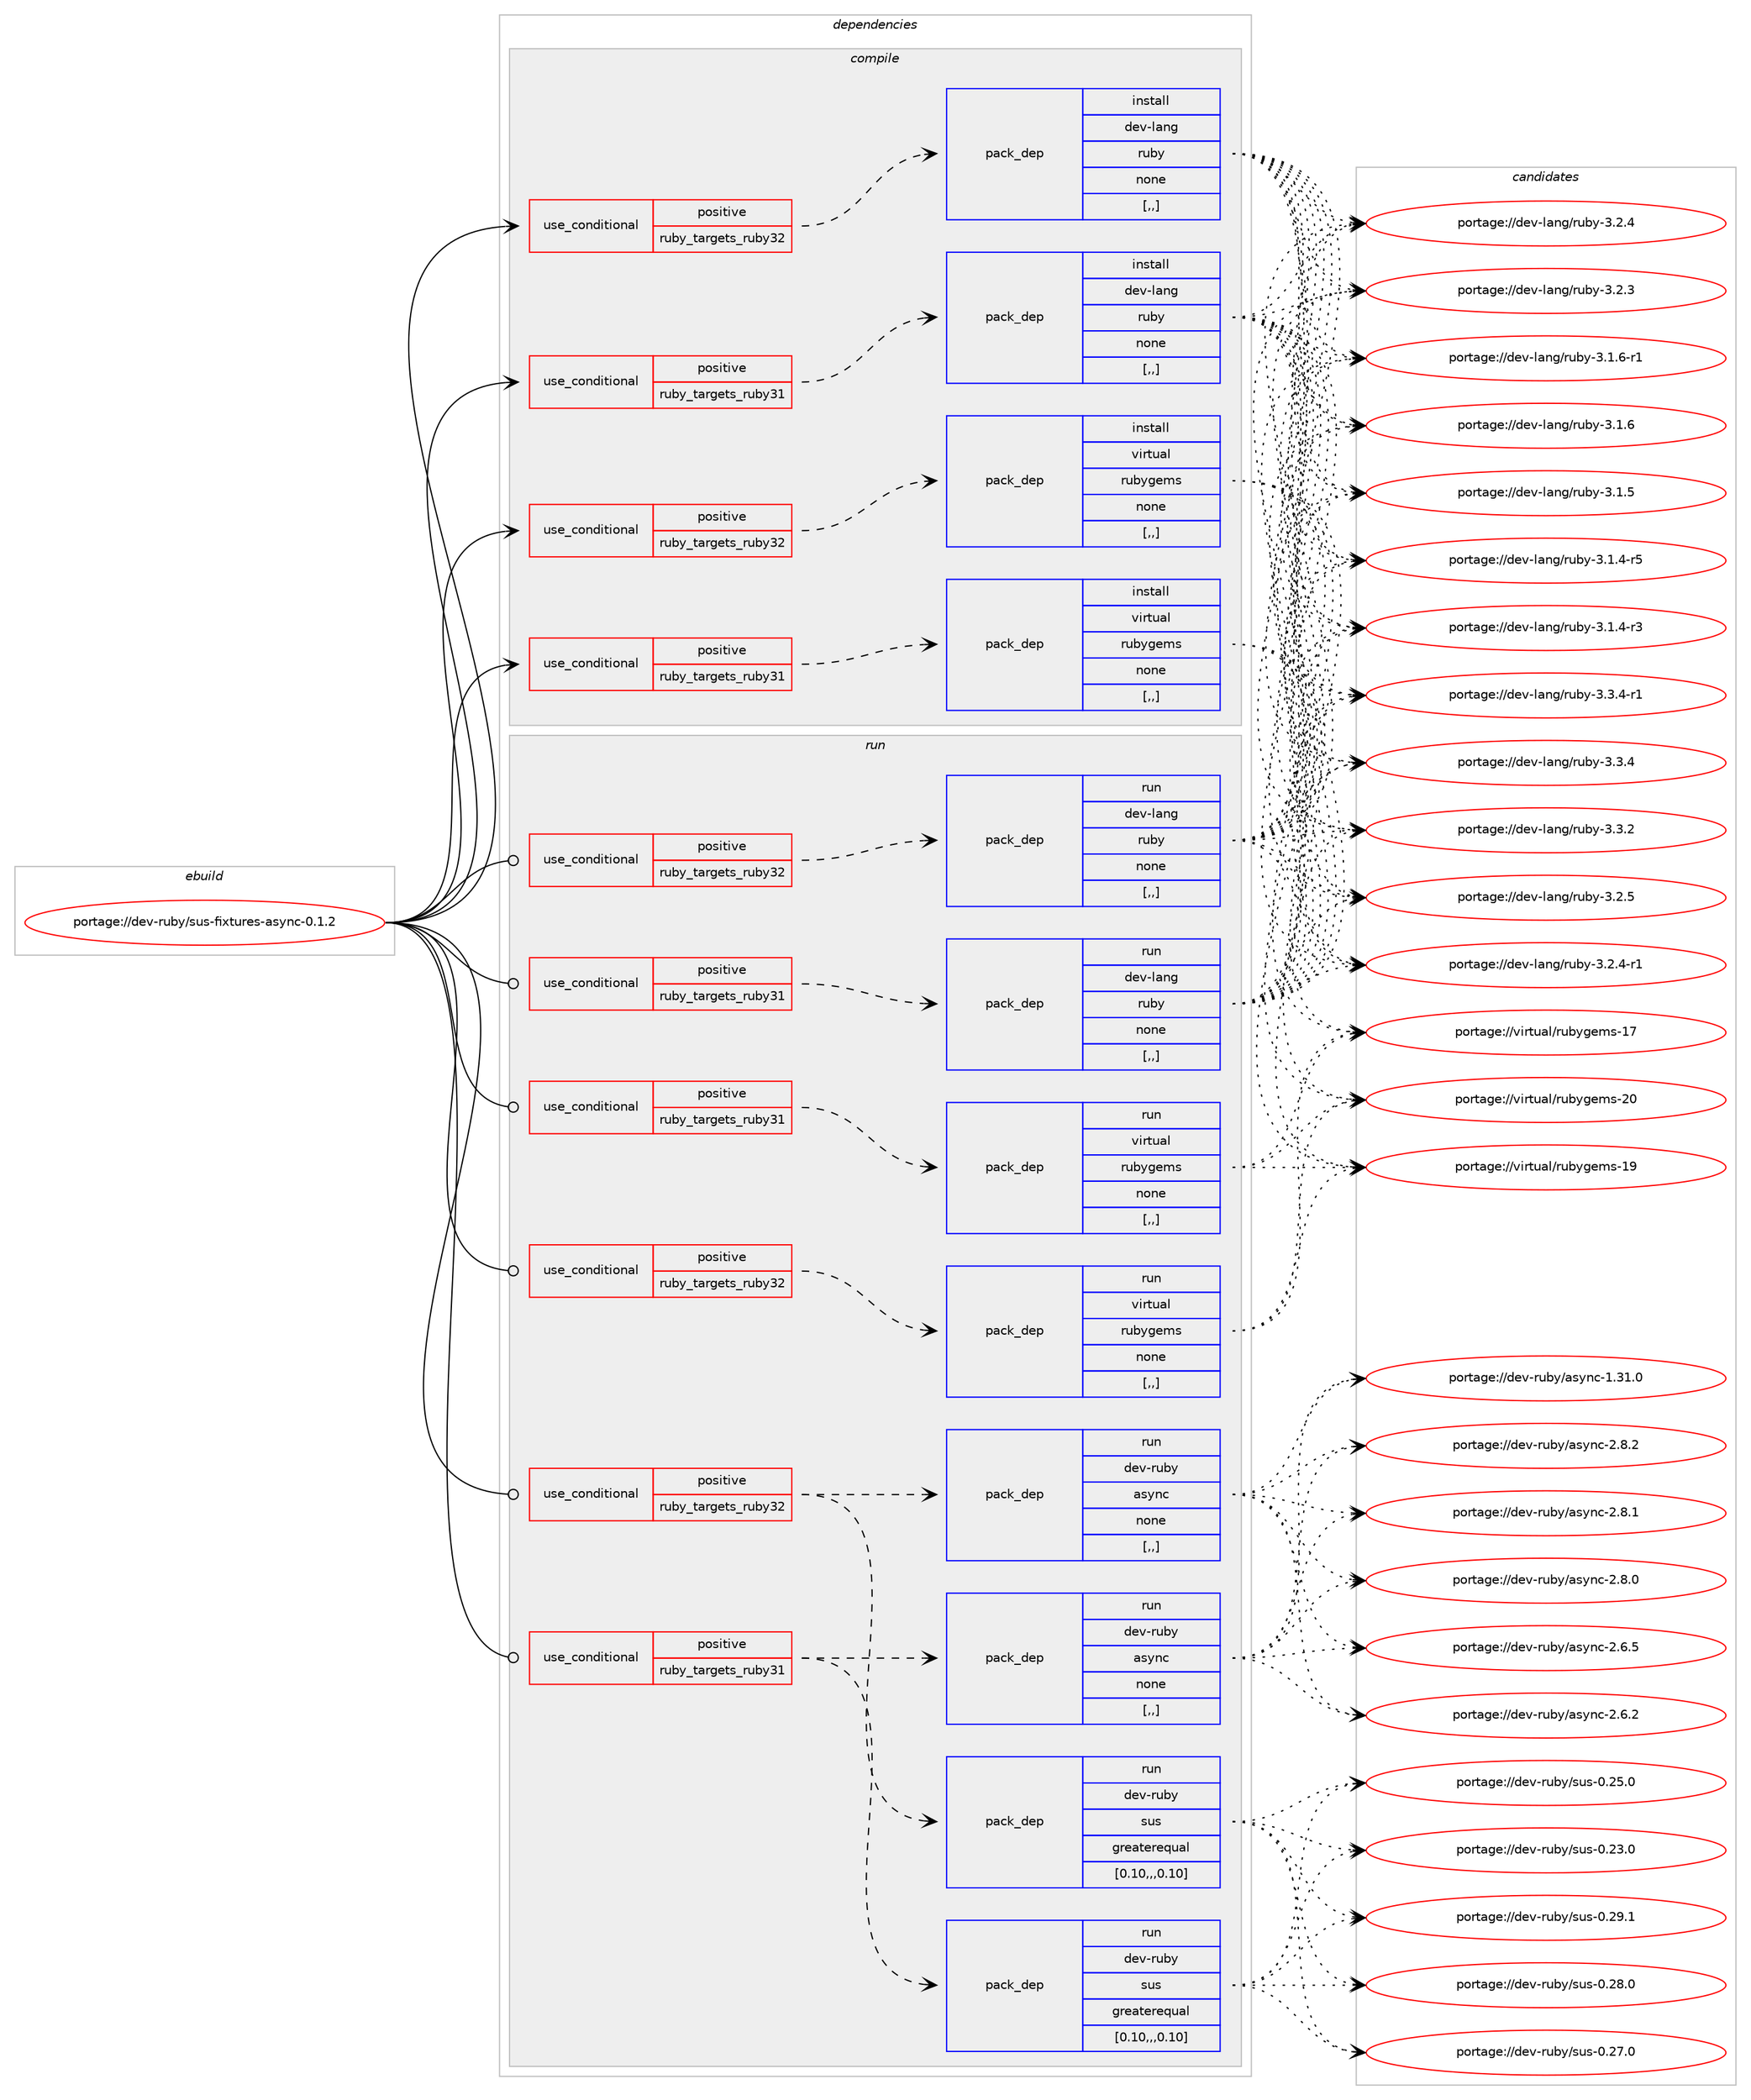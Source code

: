 digraph prolog {

# *************
# Graph options
# *************

newrank=true;
concentrate=true;
compound=true;
graph [rankdir=LR,fontname=Helvetica,fontsize=10,ranksep=1.5];#, ranksep=2.5, nodesep=0.2];
edge  [arrowhead=vee];
node  [fontname=Helvetica,fontsize=10];

# **********
# The ebuild
# **********

subgraph cluster_leftcol {
color=gray;
label=<<i>ebuild</i>>;
id [label="portage://dev-ruby/sus-fixtures-async-0.1.2", color=red, width=4, href="../dev-ruby/sus-fixtures-async-0.1.2.svg"];
}

# ****************
# The dependencies
# ****************

subgraph cluster_midcol {
color=gray;
label=<<i>dependencies</i>>;
subgraph cluster_compile {
fillcolor="#eeeeee";
style=filled;
label=<<i>compile</i>>;
subgraph cond57263 {
dependency204706 [label=<<TABLE BORDER="0" CELLBORDER="1" CELLSPACING="0" CELLPADDING="4"><TR><TD ROWSPAN="3" CELLPADDING="10">use_conditional</TD></TR><TR><TD>positive</TD></TR><TR><TD>ruby_targets_ruby31</TD></TR></TABLE>>, shape=none, color=red];
subgraph pack146058 {
dependency204707 [label=<<TABLE BORDER="0" CELLBORDER="1" CELLSPACING="0" CELLPADDING="4" WIDTH="220"><TR><TD ROWSPAN="6" CELLPADDING="30">pack_dep</TD></TR><TR><TD WIDTH="110">install</TD></TR><TR><TD>dev-lang</TD></TR><TR><TD>ruby</TD></TR><TR><TD>none</TD></TR><TR><TD>[,,]</TD></TR></TABLE>>, shape=none, color=blue];
}
dependency204706:e -> dependency204707:w [weight=20,style="dashed",arrowhead="vee"];
}
id:e -> dependency204706:w [weight=20,style="solid",arrowhead="vee"];
subgraph cond57264 {
dependency204708 [label=<<TABLE BORDER="0" CELLBORDER="1" CELLSPACING="0" CELLPADDING="4"><TR><TD ROWSPAN="3" CELLPADDING="10">use_conditional</TD></TR><TR><TD>positive</TD></TR><TR><TD>ruby_targets_ruby31</TD></TR></TABLE>>, shape=none, color=red];
subgraph pack146059 {
dependency204709 [label=<<TABLE BORDER="0" CELLBORDER="1" CELLSPACING="0" CELLPADDING="4" WIDTH="220"><TR><TD ROWSPAN="6" CELLPADDING="30">pack_dep</TD></TR><TR><TD WIDTH="110">install</TD></TR><TR><TD>virtual</TD></TR><TR><TD>rubygems</TD></TR><TR><TD>none</TD></TR><TR><TD>[,,]</TD></TR></TABLE>>, shape=none, color=blue];
}
dependency204708:e -> dependency204709:w [weight=20,style="dashed",arrowhead="vee"];
}
id:e -> dependency204708:w [weight=20,style="solid",arrowhead="vee"];
subgraph cond57265 {
dependency204710 [label=<<TABLE BORDER="0" CELLBORDER="1" CELLSPACING="0" CELLPADDING="4"><TR><TD ROWSPAN="3" CELLPADDING="10">use_conditional</TD></TR><TR><TD>positive</TD></TR><TR><TD>ruby_targets_ruby32</TD></TR></TABLE>>, shape=none, color=red];
subgraph pack146060 {
dependency204711 [label=<<TABLE BORDER="0" CELLBORDER="1" CELLSPACING="0" CELLPADDING="4" WIDTH="220"><TR><TD ROWSPAN="6" CELLPADDING="30">pack_dep</TD></TR><TR><TD WIDTH="110">install</TD></TR><TR><TD>dev-lang</TD></TR><TR><TD>ruby</TD></TR><TR><TD>none</TD></TR><TR><TD>[,,]</TD></TR></TABLE>>, shape=none, color=blue];
}
dependency204710:e -> dependency204711:w [weight=20,style="dashed",arrowhead="vee"];
}
id:e -> dependency204710:w [weight=20,style="solid",arrowhead="vee"];
subgraph cond57266 {
dependency204712 [label=<<TABLE BORDER="0" CELLBORDER="1" CELLSPACING="0" CELLPADDING="4"><TR><TD ROWSPAN="3" CELLPADDING="10">use_conditional</TD></TR><TR><TD>positive</TD></TR><TR><TD>ruby_targets_ruby32</TD></TR></TABLE>>, shape=none, color=red];
subgraph pack146061 {
dependency204713 [label=<<TABLE BORDER="0" CELLBORDER="1" CELLSPACING="0" CELLPADDING="4" WIDTH="220"><TR><TD ROWSPAN="6" CELLPADDING="30">pack_dep</TD></TR><TR><TD WIDTH="110">install</TD></TR><TR><TD>virtual</TD></TR><TR><TD>rubygems</TD></TR><TR><TD>none</TD></TR><TR><TD>[,,]</TD></TR></TABLE>>, shape=none, color=blue];
}
dependency204712:e -> dependency204713:w [weight=20,style="dashed",arrowhead="vee"];
}
id:e -> dependency204712:w [weight=20,style="solid",arrowhead="vee"];
}
subgraph cluster_compileandrun {
fillcolor="#eeeeee";
style=filled;
label=<<i>compile and run</i>>;
}
subgraph cluster_run {
fillcolor="#eeeeee";
style=filled;
label=<<i>run</i>>;
subgraph cond57267 {
dependency204714 [label=<<TABLE BORDER="0" CELLBORDER="1" CELLSPACING="0" CELLPADDING="4"><TR><TD ROWSPAN="3" CELLPADDING="10">use_conditional</TD></TR><TR><TD>positive</TD></TR><TR><TD>ruby_targets_ruby31</TD></TR></TABLE>>, shape=none, color=red];
subgraph pack146062 {
dependency204715 [label=<<TABLE BORDER="0" CELLBORDER="1" CELLSPACING="0" CELLPADDING="4" WIDTH="220"><TR><TD ROWSPAN="6" CELLPADDING="30">pack_dep</TD></TR><TR><TD WIDTH="110">run</TD></TR><TR><TD>dev-lang</TD></TR><TR><TD>ruby</TD></TR><TR><TD>none</TD></TR><TR><TD>[,,]</TD></TR></TABLE>>, shape=none, color=blue];
}
dependency204714:e -> dependency204715:w [weight=20,style="dashed",arrowhead="vee"];
}
id:e -> dependency204714:w [weight=20,style="solid",arrowhead="odot"];
subgraph cond57268 {
dependency204716 [label=<<TABLE BORDER="0" CELLBORDER="1" CELLSPACING="0" CELLPADDING="4"><TR><TD ROWSPAN="3" CELLPADDING="10">use_conditional</TD></TR><TR><TD>positive</TD></TR><TR><TD>ruby_targets_ruby31</TD></TR></TABLE>>, shape=none, color=red];
subgraph pack146063 {
dependency204717 [label=<<TABLE BORDER="0" CELLBORDER="1" CELLSPACING="0" CELLPADDING="4" WIDTH="220"><TR><TD ROWSPAN="6" CELLPADDING="30">pack_dep</TD></TR><TR><TD WIDTH="110">run</TD></TR><TR><TD>dev-ruby</TD></TR><TR><TD>async</TD></TR><TR><TD>none</TD></TR><TR><TD>[,,]</TD></TR></TABLE>>, shape=none, color=blue];
}
dependency204716:e -> dependency204717:w [weight=20,style="dashed",arrowhead="vee"];
subgraph pack146064 {
dependency204718 [label=<<TABLE BORDER="0" CELLBORDER="1" CELLSPACING="0" CELLPADDING="4" WIDTH="220"><TR><TD ROWSPAN="6" CELLPADDING="30">pack_dep</TD></TR><TR><TD WIDTH="110">run</TD></TR><TR><TD>dev-ruby</TD></TR><TR><TD>sus</TD></TR><TR><TD>greaterequal</TD></TR><TR><TD>[0.10,,,0.10]</TD></TR></TABLE>>, shape=none, color=blue];
}
dependency204716:e -> dependency204718:w [weight=20,style="dashed",arrowhead="vee"];
}
id:e -> dependency204716:w [weight=20,style="solid",arrowhead="odot"];
subgraph cond57269 {
dependency204719 [label=<<TABLE BORDER="0" CELLBORDER="1" CELLSPACING="0" CELLPADDING="4"><TR><TD ROWSPAN="3" CELLPADDING="10">use_conditional</TD></TR><TR><TD>positive</TD></TR><TR><TD>ruby_targets_ruby31</TD></TR></TABLE>>, shape=none, color=red];
subgraph pack146065 {
dependency204720 [label=<<TABLE BORDER="0" CELLBORDER="1" CELLSPACING="0" CELLPADDING="4" WIDTH="220"><TR><TD ROWSPAN="6" CELLPADDING="30">pack_dep</TD></TR><TR><TD WIDTH="110">run</TD></TR><TR><TD>virtual</TD></TR><TR><TD>rubygems</TD></TR><TR><TD>none</TD></TR><TR><TD>[,,]</TD></TR></TABLE>>, shape=none, color=blue];
}
dependency204719:e -> dependency204720:w [weight=20,style="dashed",arrowhead="vee"];
}
id:e -> dependency204719:w [weight=20,style="solid",arrowhead="odot"];
subgraph cond57270 {
dependency204721 [label=<<TABLE BORDER="0" CELLBORDER="1" CELLSPACING="0" CELLPADDING="4"><TR><TD ROWSPAN="3" CELLPADDING="10">use_conditional</TD></TR><TR><TD>positive</TD></TR><TR><TD>ruby_targets_ruby32</TD></TR></TABLE>>, shape=none, color=red];
subgraph pack146066 {
dependency204722 [label=<<TABLE BORDER="0" CELLBORDER="1" CELLSPACING="0" CELLPADDING="4" WIDTH="220"><TR><TD ROWSPAN="6" CELLPADDING="30">pack_dep</TD></TR><TR><TD WIDTH="110">run</TD></TR><TR><TD>dev-lang</TD></TR><TR><TD>ruby</TD></TR><TR><TD>none</TD></TR><TR><TD>[,,]</TD></TR></TABLE>>, shape=none, color=blue];
}
dependency204721:e -> dependency204722:w [weight=20,style="dashed",arrowhead="vee"];
}
id:e -> dependency204721:w [weight=20,style="solid",arrowhead="odot"];
subgraph cond57271 {
dependency204723 [label=<<TABLE BORDER="0" CELLBORDER="1" CELLSPACING="0" CELLPADDING="4"><TR><TD ROWSPAN="3" CELLPADDING="10">use_conditional</TD></TR><TR><TD>positive</TD></TR><TR><TD>ruby_targets_ruby32</TD></TR></TABLE>>, shape=none, color=red];
subgraph pack146067 {
dependency204724 [label=<<TABLE BORDER="0" CELLBORDER="1" CELLSPACING="0" CELLPADDING="4" WIDTH="220"><TR><TD ROWSPAN="6" CELLPADDING="30">pack_dep</TD></TR><TR><TD WIDTH="110">run</TD></TR><TR><TD>dev-ruby</TD></TR><TR><TD>async</TD></TR><TR><TD>none</TD></TR><TR><TD>[,,]</TD></TR></TABLE>>, shape=none, color=blue];
}
dependency204723:e -> dependency204724:w [weight=20,style="dashed",arrowhead="vee"];
subgraph pack146068 {
dependency204725 [label=<<TABLE BORDER="0" CELLBORDER="1" CELLSPACING="0" CELLPADDING="4" WIDTH="220"><TR><TD ROWSPAN="6" CELLPADDING="30">pack_dep</TD></TR><TR><TD WIDTH="110">run</TD></TR><TR><TD>dev-ruby</TD></TR><TR><TD>sus</TD></TR><TR><TD>greaterequal</TD></TR><TR><TD>[0.10,,,0.10]</TD></TR></TABLE>>, shape=none, color=blue];
}
dependency204723:e -> dependency204725:w [weight=20,style="dashed",arrowhead="vee"];
}
id:e -> dependency204723:w [weight=20,style="solid",arrowhead="odot"];
subgraph cond57272 {
dependency204726 [label=<<TABLE BORDER="0" CELLBORDER="1" CELLSPACING="0" CELLPADDING="4"><TR><TD ROWSPAN="3" CELLPADDING="10">use_conditional</TD></TR><TR><TD>positive</TD></TR><TR><TD>ruby_targets_ruby32</TD></TR></TABLE>>, shape=none, color=red];
subgraph pack146069 {
dependency204727 [label=<<TABLE BORDER="0" CELLBORDER="1" CELLSPACING="0" CELLPADDING="4" WIDTH="220"><TR><TD ROWSPAN="6" CELLPADDING="30">pack_dep</TD></TR><TR><TD WIDTH="110">run</TD></TR><TR><TD>virtual</TD></TR><TR><TD>rubygems</TD></TR><TR><TD>none</TD></TR><TR><TD>[,,]</TD></TR></TABLE>>, shape=none, color=blue];
}
dependency204726:e -> dependency204727:w [weight=20,style="dashed",arrowhead="vee"];
}
id:e -> dependency204726:w [weight=20,style="solid",arrowhead="odot"];
}
}

# **************
# The candidates
# **************

subgraph cluster_choices {
rank=same;
color=gray;
label=<<i>candidates</i>>;

subgraph choice146058 {
color=black;
nodesep=1;
choice100101118451089711010347114117981214551465146524511449 [label="portage://dev-lang/ruby-3.3.4-r1", color=red, width=4,href="../dev-lang/ruby-3.3.4-r1.svg"];
choice10010111845108971101034711411798121455146514652 [label="portage://dev-lang/ruby-3.3.4", color=red, width=4,href="../dev-lang/ruby-3.3.4.svg"];
choice10010111845108971101034711411798121455146514650 [label="portage://dev-lang/ruby-3.3.2", color=red, width=4,href="../dev-lang/ruby-3.3.2.svg"];
choice10010111845108971101034711411798121455146504653 [label="portage://dev-lang/ruby-3.2.5", color=red, width=4,href="../dev-lang/ruby-3.2.5.svg"];
choice100101118451089711010347114117981214551465046524511449 [label="portage://dev-lang/ruby-3.2.4-r1", color=red, width=4,href="../dev-lang/ruby-3.2.4-r1.svg"];
choice10010111845108971101034711411798121455146504652 [label="portage://dev-lang/ruby-3.2.4", color=red, width=4,href="../dev-lang/ruby-3.2.4.svg"];
choice10010111845108971101034711411798121455146504651 [label="portage://dev-lang/ruby-3.2.3", color=red, width=4,href="../dev-lang/ruby-3.2.3.svg"];
choice100101118451089711010347114117981214551464946544511449 [label="portage://dev-lang/ruby-3.1.6-r1", color=red, width=4,href="../dev-lang/ruby-3.1.6-r1.svg"];
choice10010111845108971101034711411798121455146494654 [label="portage://dev-lang/ruby-3.1.6", color=red, width=4,href="../dev-lang/ruby-3.1.6.svg"];
choice10010111845108971101034711411798121455146494653 [label="portage://dev-lang/ruby-3.1.5", color=red, width=4,href="../dev-lang/ruby-3.1.5.svg"];
choice100101118451089711010347114117981214551464946524511453 [label="portage://dev-lang/ruby-3.1.4-r5", color=red, width=4,href="../dev-lang/ruby-3.1.4-r5.svg"];
choice100101118451089711010347114117981214551464946524511451 [label="portage://dev-lang/ruby-3.1.4-r3", color=red, width=4,href="../dev-lang/ruby-3.1.4-r3.svg"];
dependency204707:e -> choice100101118451089711010347114117981214551465146524511449:w [style=dotted,weight="100"];
dependency204707:e -> choice10010111845108971101034711411798121455146514652:w [style=dotted,weight="100"];
dependency204707:e -> choice10010111845108971101034711411798121455146514650:w [style=dotted,weight="100"];
dependency204707:e -> choice10010111845108971101034711411798121455146504653:w [style=dotted,weight="100"];
dependency204707:e -> choice100101118451089711010347114117981214551465046524511449:w [style=dotted,weight="100"];
dependency204707:e -> choice10010111845108971101034711411798121455146504652:w [style=dotted,weight="100"];
dependency204707:e -> choice10010111845108971101034711411798121455146504651:w [style=dotted,weight="100"];
dependency204707:e -> choice100101118451089711010347114117981214551464946544511449:w [style=dotted,weight="100"];
dependency204707:e -> choice10010111845108971101034711411798121455146494654:w [style=dotted,weight="100"];
dependency204707:e -> choice10010111845108971101034711411798121455146494653:w [style=dotted,weight="100"];
dependency204707:e -> choice100101118451089711010347114117981214551464946524511453:w [style=dotted,weight="100"];
dependency204707:e -> choice100101118451089711010347114117981214551464946524511451:w [style=dotted,weight="100"];
}
subgraph choice146059 {
color=black;
nodesep=1;
choice118105114116117971084711411798121103101109115455048 [label="portage://virtual/rubygems-20", color=red, width=4,href="../virtual/rubygems-20.svg"];
choice118105114116117971084711411798121103101109115454957 [label="portage://virtual/rubygems-19", color=red, width=4,href="../virtual/rubygems-19.svg"];
choice118105114116117971084711411798121103101109115454955 [label="portage://virtual/rubygems-17", color=red, width=4,href="../virtual/rubygems-17.svg"];
dependency204709:e -> choice118105114116117971084711411798121103101109115455048:w [style=dotted,weight="100"];
dependency204709:e -> choice118105114116117971084711411798121103101109115454957:w [style=dotted,weight="100"];
dependency204709:e -> choice118105114116117971084711411798121103101109115454955:w [style=dotted,weight="100"];
}
subgraph choice146060 {
color=black;
nodesep=1;
choice100101118451089711010347114117981214551465146524511449 [label="portage://dev-lang/ruby-3.3.4-r1", color=red, width=4,href="../dev-lang/ruby-3.3.4-r1.svg"];
choice10010111845108971101034711411798121455146514652 [label="portage://dev-lang/ruby-3.3.4", color=red, width=4,href="../dev-lang/ruby-3.3.4.svg"];
choice10010111845108971101034711411798121455146514650 [label="portage://dev-lang/ruby-3.3.2", color=red, width=4,href="../dev-lang/ruby-3.3.2.svg"];
choice10010111845108971101034711411798121455146504653 [label="portage://dev-lang/ruby-3.2.5", color=red, width=4,href="../dev-lang/ruby-3.2.5.svg"];
choice100101118451089711010347114117981214551465046524511449 [label="portage://dev-lang/ruby-3.2.4-r1", color=red, width=4,href="../dev-lang/ruby-3.2.4-r1.svg"];
choice10010111845108971101034711411798121455146504652 [label="portage://dev-lang/ruby-3.2.4", color=red, width=4,href="../dev-lang/ruby-3.2.4.svg"];
choice10010111845108971101034711411798121455146504651 [label="portage://dev-lang/ruby-3.2.3", color=red, width=4,href="../dev-lang/ruby-3.2.3.svg"];
choice100101118451089711010347114117981214551464946544511449 [label="portage://dev-lang/ruby-3.1.6-r1", color=red, width=4,href="../dev-lang/ruby-3.1.6-r1.svg"];
choice10010111845108971101034711411798121455146494654 [label="portage://dev-lang/ruby-3.1.6", color=red, width=4,href="../dev-lang/ruby-3.1.6.svg"];
choice10010111845108971101034711411798121455146494653 [label="portage://dev-lang/ruby-3.1.5", color=red, width=4,href="../dev-lang/ruby-3.1.5.svg"];
choice100101118451089711010347114117981214551464946524511453 [label="portage://dev-lang/ruby-3.1.4-r5", color=red, width=4,href="../dev-lang/ruby-3.1.4-r5.svg"];
choice100101118451089711010347114117981214551464946524511451 [label="portage://dev-lang/ruby-3.1.4-r3", color=red, width=4,href="../dev-lang/ruby-3.1.4-r3.svg"];
dependency204711:e -> choice100101118451089711010347114117981214551465146524511449:w [style=dotted,weight="100"];
dependency204711:e -> choice10010111845108971101034711411798121455146514652:w [style=dotted,weight="100"];
dependency204711:e -> choice10010111845108971101034711411798121455146514650:w [style=dotted,weight="100"];
dependency204711:e -> choice10010111845108971101034711411798121455146504653:w [style=dotted,weight="100"];
dependency204711:e -> choice100101118451089711010347114117981214551465046524511449:w [style=dotted,weight="100"];
dependency204711:e -> choice10010111845108971101034711411798121455146504652:w [style=dotted,weight="100"];
dependency204711:e -> choice10010111845108971101034711411798121455146504651:w [style=dotted,weight="100"];
dependency204711:e -> choice100101118451089711010347114117981214551464946544511449:w [style=dotted,weight="100"];
dependency204711:e -> choice10010111845108971101034711411798121455146494654:w [style=dotted,weight="100"];
dependency204711:e -> choice10010111845108971101034711411798121455146494653:w [style=dotted,weight="100"];
dependency204711:e -> choice100101118451089711010347114117981214551464946524511453:w [style=dotted,weight="100"];
dependency204711:e -> choice100101118451089711010347114117981214551464946524511451:w [style=dotted,weight="100"];
}
subgraph choice146061 {
color=black;
nodesep=1;
choice118105114116117971084711411798121103101109115455048 [label="portage://virtual/rubygems-20", color=red, width=4,href="../virtual/rubygems-20.svg"];
choice118105114116117971084711411798121103101109115454957 [label="portage://virtual/rubygems-19", color=red, width=4,href="../virtual/rubygems-19.svg"];
choice118105114116117971084711411798121103101109115454955 [label="portage://virtual/rubygems-17", color=red, width=4,href="../virtual/rubygems-17.svg"];
dependency204713:e -> choice118105114116117971084711411798121103101109115455048:w [style=dotted,weight="100"];
dependency204713:e -> choice118105114116117971084711411798121103101109115454957:w [style=dotted,weight="100"];
dependency204713:e -> choice118105114116117971084711411798121103101109115454955:w [style=dotted,weight="100"];
}
subgraph choice146062 {
color=black;
nodesep=1;
choice100101118451089711010347114117981214551465146524511449 [label="portage://dev-lang/ruby-3.3.4-r1", color=red, width=4,href="../dev-lang/ruby-3.3.4-r1.svg"];
choice10010111845108971101034711411798121455146514652 [label="portage://dev-lang/ruby-3.3.4", color=red, width=4,href="../dev-lang/ruby-3.3.4.svg"];
choice10010111845108971101034711411798121455146514650 [label="portage://dev-lang/ruby-3.3.2", color=red, width=4,href="../dev-lang/ruby-3.3.2.svg"];
choice10010111845108971101034711411798121455146504653 [label="portage://dev-lang/ruby-3.2.5", color=red, width=4,href="../dev-lang/ruby-3.2.5.svg"];
choice100101118451089711010347114117981214551465046524511449 [label="portage://dev-lang/ruby-3.2.4-r1", color=red, width=4,href="../dev-lang/ruby-3.2.4-r1.svg"];
choice10010111845108971101034711411798121455146504652 [label="portage://dev-lang/ruby-3.2.4", color=red, width=4,href="../dev-lang/ruby-3.2.4.svg"];
choice10010111845108971101034711411798121455146504651 [label="portage://dev-lang/ruby-3.2.3", color=red, width=4,href="../dev-lang/ruby-3.2.3.svg"];
choice100101118451089711010347114117981214551464946544511449 [label="portage://dev-lang/ruby-3.1.6-r1", color=red, width=4,href="../dev-lang/ruby-3.1.6-r1.svg"];
choice10010111845108971101034711411798121455146494654 [label="portage://dev-lang/ruby-3.1.6", color=red, width=4,href="../dev-lang/ruby-3.1.6.svg"];
choice10010111845108971101034711411798121455146494653 [label="portage://dev-lang/ruby-3.1.5", color=red, width=4,href="../dev-lang/ruby-3.1.5.svg"];
choice100101118451089711010347114117981214551464946524511453 [label="portage://dev-lang/ruby-3.1.4-r5", color=red, width=4,href="../dev-lang/ruby-3.1.4-r5.svg"];
choice100101118451089711010347114117981214551464946524511451 [label="portage://dev-lang/ruby-3.1.4-r3", color=red, width=4,href="../dev-lang/ruby-3.1.4-r3.svg"];
dependency204715:e -> choice100101118451089711010347114117981214551465146524511449:w [style=dotted,weight="100"];
dependency204715:e -> choice10010111845108971101034711411798121455146514652:w [style=dotted,weight="100"];
dependency204715:e -> choice10010111845108971101034711411798121455146514650:w [style=dotted,weight="100"];
dependency204715:e -> choice10010111845108971101034711411798121455146504653:w [style=dotted,weight="100"];
dependency204715:e -> choice100101118451089711010347114117981214551465046524511449:w [style=dotted,weight="100"];
dependency204715:e -> choice10010111845108971101034711411798121455146504652:w [style=dotted,weight="100"];
dependency204715:e -> choice10010111845108971101034711411798121455146504651:w [style=dotted,weight="100"];
dependency204715:e -> choice100101118451089711010347114117981214551464946544511449:w [style=dotted,weight="100"];
dependency204715:e -> choice10010111845108971101034711411798121455146494654:w [style=dotted,weight="100"];
dependency204715:e -> choice10010111845108971101034711411798121455146494653:w [style=dotted,weight="100"];
dependency204715:e -> choice100101118451089711010347114117981214551464946524511453:w [style=dotted,weight="100"];
dependency204715:e -> choice100101118451089711010347114117981214551464946524511451:w [style=dotted,weight="100"];
}
subgraph choice146063 {
color=black;
nodesep=1;
choice1001011184511411798121479711512111099455046564650 [label="portage://dev-ruby/async-2.8.2", color=red, width=4,href="../dev-ruby/async-2.8.2.svg"];
choice1001011184511411798121479711512111099455046564649 [label="portage://dev-ruby/async-2.8.1", color=red, width=4,href="../dev-ruby/async-2.8.1.svg"];
choice1001011184511411798121479711512111099455046564648 [label="portage://dev-ruby/async-2.8.0", color=red, width=4,href="../dev-ruby/async-2.8.0.svg"];
choice1001011184511411798121479711512111099455046544653 [label="portage://dev-ruby/async-2.6.5", color=red, width=4,href="../dev-ruby/async-2.6.5.svg"];
choice1001011184511411798121479711512111099455046544650 [label="portage://dev-ruby/async-2.6.2", color=red, width=4,href="../dev-ruby/async-2.6.2.svg"];
choice100101118451141179812147971151211109945494651494648 [label="portage://dev-ruby/async-1.31.0", color=red, width=4,href="../dev-ruby/async-1.31.0.svg"];
dependency204717:e -> choice1001011184511411798121479711512111099455046564650:w [style=dotted,weight="100"];
dependency204717:e -> choice1001011184511411798121479711512111099455046564649:w [style=dotted,weight="100"];
dependency204717:e -> choice1001011184511411798121479711512111099455046564648:w [style=dotted,weight="100"];
dependency204717:e -> choice1001011184511411798121479711512111099455046544653:w [style=dotted,weight="100"];
dependency204717:e -> choice1001011184511411798121479711512111099455046544650:w [style=dotted,weight="100"];
dependency204717:e -> choice100101118451141179812147971151211109945494651494648:w [style=dotted,weight="100"];
}
subgraph choice146064 {
color=black;
nodesep=1;
choice10010111845114117981214711511711545484650574649 [label="portage://dev-ruby/sus-0.29.1", color=red, width=4,href="../dev-ruby/sus-0.29.1.svg"];
choice10010111845114117981214711511711545484650564648 [label="portage://dev-ruby/sus-0.28.0", color=red, width=4,href="../dev-ruby/sus-0.28.0.svg"];
choice10010111845114117981214711511711545484650554648 [label="portage://dev-ruby/sus-0.27.0", color=red, width=4,href="../dev-ruby/sus-0.27.0.svg"];
choice10010111845114117981214711511711545484650534648 [label="portage://dev-ruby/sus-0.25.0", color=red, width=4,href="../dev-ruby/sus-0.25.0.svg"];
choice10010111845114117981214711511711545484650514648 [label="portage://dev-ruby/sus-0.23.0", color=red, width=4,href="../dev-ruby/sus-0.23.0.svg"];
dependency204718:e -> choice10010111845114117981214711511711545484650574649:w [style=dotted,weight="100"];
dependency204718:e -> choice10010111845114117981214711511711545484650564648:w [style=dotted,weight="100"];
dependency204718:e -> choice10010111845114117981214711511711545484650554648:w [style=dotted,weight="100"];
dependency204718:e -> choice10010111845114117981214711511711545484650534648:w [style=dotted,weight="100"];
dependency204718:e -> choice10010111845114117981214711511711545484650514648:w [style=dotted,weight="100"];
}
subgraph choice146065 {
color=black;
nodesep=1;
choice118105114116117971084711411798121103101109115455048 [label="portage://virtual/rubygems-20", color=red, width=4,href="../virtual/rubygems-20.svg"];
choice118105114116117971084711411798121103101109115454957 [label="portage://virtual/rubygems-19", color=red, width=4,href="../virtual/rubygems-19.svg"];
choice118105114116117971084711411798121103101109115454955 [label="portage://virtual/rubygems-17", color=red, width=4,href="../virtual/rubygems-17.svg"];
dependency204720:e -> choice118105114116117971084711411798121103101109115455048:w [style=dotted,weight="100"];
dependency204720:e -> choice118105114116117971084711411798121103101109115454957:w [style=dotted,weight="100"];
dependency204720:e -> choice118105114116117971084711411798121103101109115454955:w [style=dotted,weight="100"];
}
subgraph choice146066 {
color=black;
nodesep=1;
choice100101118451089711010347114117981214551465146524511449 [label="portage://dev-lang/ruby-3.3.4-r1", color=red, width=4,href="../dev-lang/ruby-3.3.4-r1.svg"];
choice10010111845108971101034711411798121455146514652 [label="portage://dev-lang/ruby-3.3.4", color=red, width=4,href="../dev-lang/ruby-3.3.4.svg"];
choice10010111845108971101034711411798121455146514650 [label="portage://dev-lang/ruby-3.3.2", color=red, width=4,href="../dev-lang/ruby-3.3.2.svg"];
choice10010111845108971101034711411798121455146504653 [label="portage://dev-lang/ruby-3.2.5", color=red, width=4,href="../dev-lang/ruby-3.2.5.svg"];
choice100101118451089711010347114117981214551465046524511449 [label="portage://dev-lang/ruby-3.2.4-r1", color=red, width=4,href="../dev-lang/ruby-3.2.4-r1.svg"];
choice10010111845108971101034711411798121455146504652 [label="portage://dev-lang/ruby-3.2.4", color=red, width=4,href="../dev-lang/ruby-3.2.4.svg"];
choice10010111845108971101034711411798121455146504651 [label="portage://dev-lang/ruby-3.2.3", color=red, width=4,href="../dev-lang/ruby-3.2.3.svg"];
choice100101118451089711010347114117981214551464946544511449 [label="portage://dev-lang/ruby-3.1.6-r1", color=red, width=4,href="../dev-lang/ruby-3.1.6-r1.svg"];
choice10010111845108971101034711411798121455146494654 [label="portage://dev-lang/ruby-3.1.6", color=red, width=4,href="../dev-lang/ruby-3.1.6.svg"];
choice10010111845108971101034711411798121455146494653 [label="portage://dev-lang/ruby-3.1.5", color=red, width=4,href="../dev-lang/ruby-3.1.5.svg"];
choice100101118451089711010347114117981214551464946524511453 [label="portage://dev-lang/ruby-3.1.4-r5", color=red, width=4,href="../dev-lang/ruby-3.1.4-r5.svg"];
choice100101118451089711010347114117981214551464946524511451 [label="portage://dev-lang/ruby-3.1.4-r3", color=red, width=4,href="../dev-lang/ruby-3.1.4-r3.svg"];
dependency204722:e -> choice100101118451089711010347114117981214551465146524511449:w [style=dotted,weight="100"];
dependency204722:e -> choice10010111845108971101034711411798121455146514652:w [style=dotted,weight="100"];
dependency204722:e -> choice10010111845108971101034711411798121455146514650:w [style=dotted,weight="100"];
dependency204722:e -> choice10010111845108971101034711411798121455146504653:w [style=dotted,weight="100"];
dependency204722:e -> choice100101118451089711010347114117981214551465046524511449:w [style=dotted,weight="100"];
dependency204722:e -> choice10010111845108971101034711411798121455146504652:w [style=dotted,weight="100"];
dependency204722:e -> choice10010111845108971101034711411798121455146504651:w [style=dotted,weight="100"];
dependency204722:e -> choice100101118451089711010347114117981214551464946544511449:w [style=dotted,weight="100"];
dependency204722:e -> choice10010111845108971101034711411798121455146494654:w [style=dotted,weight="100"];
dependency204722:e -> choice10010111845108971101034711411798121455146494653:w [style=dotted,weight="100"];
dependency204722:e -> choice100101118451089711010347114117981214551464946524511453:w [style=dotted,weight="100"];
dependency204722:e -> choice100101118451089711010347114117981214551464946524511451:w [style=dotted,weight="100"];
}
subgraph choice146067 {
color=black;
nodesep=1;
choice1001011184511411798121479711512111099455046564650 [label="portage://dev-ruby/async-2.8.2", color=red, width=4,href="../dev-ruby/async-2.8.2.svg"];
choice1001011184511411798121479711512111099455046564649 [label="portage://dev-ruby/async-2.8.1", color=red, width=4,href="../dev-ruby/async-2.8.1.svg"];
choice1001011184511411798121479711512111099455046564648 [label="portage://dev-ruby/async-2.8.0", color=red, width=4,href="../dev-ruby/async-2.8.0.svg"];
choice1001011184511411798121479711512111099455046544653 [label="portage://dev-ruby/async-2.6.5", color=red, width=4,href="../dev-ruby/async-2.6.5.svg"];
choice1001011184511411798121479711512111099455046544650 [label="portage://dev-ruby/async-2.6.2", color=red, width=4,href="../dev-ruby/async-2.6.2.svg"];
choice100101118451141179812147971151211109945494651494648 [label="portage://dev-ruby/async-1.31.0", color=red, width=4,href="../dev-ruby/async-1.31.0.svg"];
dependency204724:e -> choice1001011184511411798121479711512111099455046564650:w [style=dotted,weight="100"];
dependency204724:e -> choice1001011184511411798121479711512111099455046564649:w [style=dotted,weight="100"];
dependency204724:e -> choice1001011184511411798121479711512111099455046564648:w [style=dotted,weight="100"];
dependency204724:e -> choice1001011184511411798121479711512111099455046544653:w [style=dotted,weight="100"];
dependency204724:e -> choice1001011184511411798121479711512111099455046544650:w [style=dotted,weight="100"];
dependency204724:e -> choice100101118451141179812147971151211109945494651494648:w [style=dotted,weight="100"];
}
subgraph choice146068 {
color=black;
nodesep=1;
choice10010111845114117981214711511711545484650574649 [label="portage://dev-ruby/sus-0.29.1", color=red, width=4,href="../dev-ruby/sus-0.29.1.svg"];
choice10010111845114117981214711511711545484650564648 [label="portage://dev-ruby/sus-0.28.0", color=red, width=4,href="../dev-ruby/sus-0.28.0.svg"];
choice10010111845114117981214711511711545484650554648 [label="portage://dev-ruby/sus-0.27.0", color=red, width=4,href="../dev-ruby/sus-0.27.0.svg"];
choice10010111845114117981214711511711545484650534648 [label="portage://dev-ruby/sus-0.25.0", color=red, width=4,href="../dev-ruby/sus-0.25.0.svg"];
choice10010111845114117981214711511711545484650514648 [label="portage://dev-ruby/sus-0.23.0", color=red, width=4,href="../dev-ruby/sus-0.23.0.svg"];
dependency204725:e -> choice10010111845114117981214711511711545484650574649:w [style=dotted,weight="100"];
dependency204725:e -> choice10010111845114117981214711511711545484650564648:w [style=dotted,weight="100"];
dependency204725:e -> choice10010111845114117981214711511711545484650554648:w [style=dotted,weight="100"];
dependency204725:e -> choice10010111845114117981214711511711545484650534648:w [style=dotted,weight="100"];
dependency204725:e -> choice10010111845114117981214711511711545484650514648:w [style=dotted,weight="100"];
}
subgraph choice146069 {
color=black;
nodesep=1;
choice118105114116117971084711411798121103101109115455048 [label="portage://virtual/rubygems-20", color=red, width=4,href="../virtual/rubygems-20.svg"];
choice118105114116117971084711411798121103101109115454957 [label="portage://virtual/rubygems-19", color=red, width=4,href="../virtual/rubygems-19.svg"];
choice118105114116117971084711411798121103101109115454955 [label="portage://virtual/rubygems-17", color=red, width=4,href="../virtual/rubygems-17.svg"];
dependency204727:e -> choice118105114116117971084711411798121103101109115455048:w [style=dotted,weight="100"];
dependency204727:e -> choice118105114116117971084711411798121103101109115454957:w [style=dotted,weight="100"];
dependency204727:e -> choice118105114116117971084711411798121103101109115454955:w [style=dotted,weight="100"];
}
}

}
